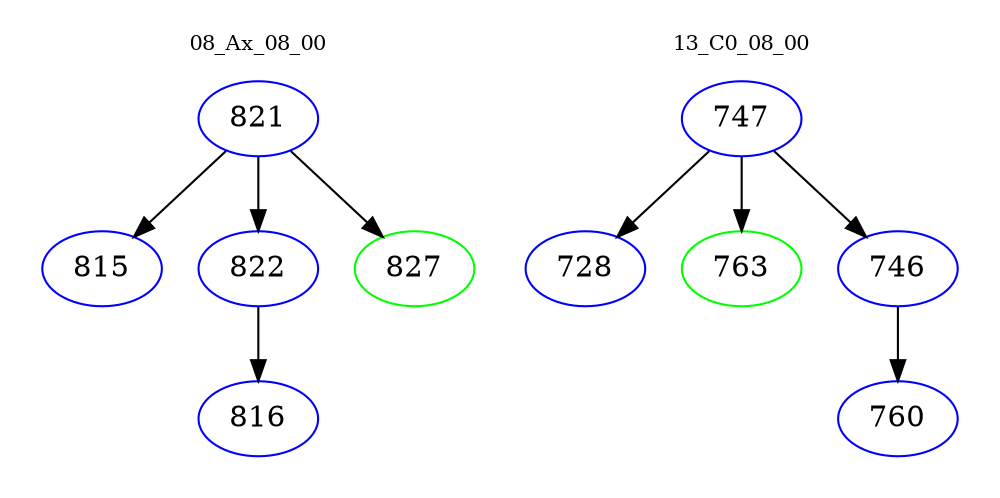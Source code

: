 digraph{
subgraph cluster_0 {
color = white
label = "08_Ax_08_00";
fontsize=10;
T0_821 [label="821", color="blue"]
T0_821 -> T0_815 [color="black"]
T0_815 [label="815", color="blue"]
T0_821 -> T0_822 [color="black"]
T0_822 [label="822", color="blue"]
T0_822 -> T0_816 [color="black"]
T0_816 [label="816", color="blue"]
T0_821 -> T0_827 [color="black"]
T0_827 [label="827", color="green"]
}
subgraph cluster_1 {
color = white
label = "13_C0_08_00";
fontsize=10;
T1_747 [label="747", color="blue"]
T1_747 -> T1_728 [color="black"]
T1_728 [label="728", color="blue"]
T1_747 -> T1_763 [color="black"]
T1_763 [label="763", color="green"]
T1_747 -> T1_746 [color="black"]
T1_746 [label="746", color="blue"]
T1_746 -> T1_760 [color="black"]
T1_760 [label="760", color="blue"]
}
}
